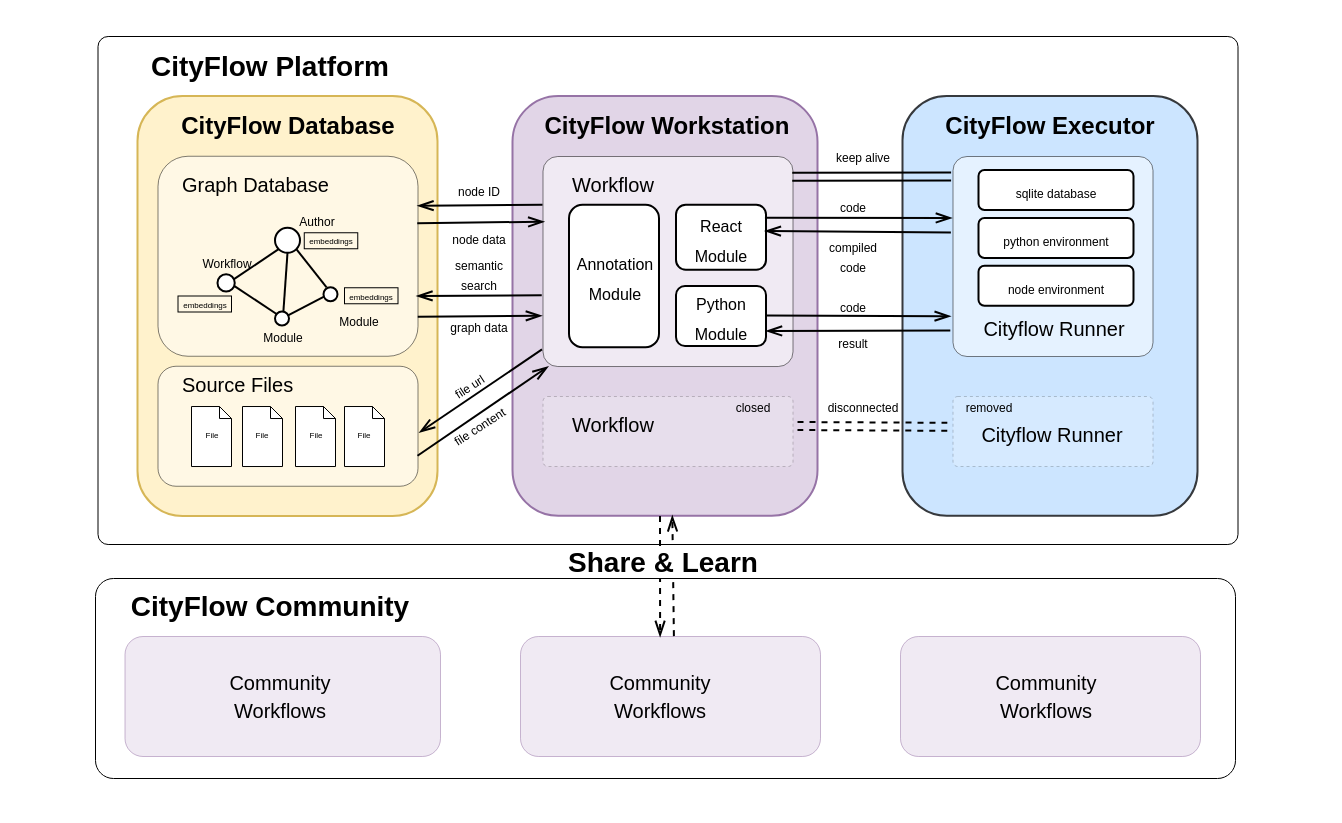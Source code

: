 <mxfile scale="2" border="0">
    <diagram id="j_Uz_649cstQB5dtHdHN" name="Page-1">
        <mxGraphModel dx="1117" dy="662" grid="1" gridSize="10" guides="1" tooltips="1" connect="1" arrows="1" fold="1" page="1" pageScale="1" pageWidth="827" pageHeight="1169" math="0" shadow="0">
            <root>
                <mxCell id="0"/>
                <mxCell id="1" parent="0"/>
                <mxCell id="2" value="" style="rounded=0;whiteSpace=wrap;html=1;fillColor=default;strokeColor=none;" vertex="1" parent="1">
                    <mxGeometry x="80" y="152.5" width="670" height="410" as="geometry"/>
                </mxCell>
                <mxCell id="lSzMmfJVvKyT_ffGYAdH-124" value="" style="rounded=1;whiteSpace=wrap;html=1;labelBackgroundColor=none;strokeWidth=0.5;fontSize=4;fontColor=#000000;fillColor=none;arcSize=2;" parent="1" vertex="1">
                    <mxGeometry x="128.75" y="170" width="570" height="254" as="geometry"/>
                </mxCell>
                <mxCell id="lSzMmfJVvKyT_ffGYAdH-122" value="" style="rounded=1;whiteSpace=wrap;html=1;strokeWidth=1;fontSize=4;fillColor=#cce5ff;strokeColor=#36393d;" parent="1" vertex="1">
                    <mxGeometry x="531.25" y="200" width="147.5" height="209.88" as="geometry"/>
                </mxCell>
                <mxCell id="lSzMmfJVvKyT_ffGYAdH-121" value="" style="rounded=1;whiteSpace=wrap;html=1;strokeWidth=1;fontSize=4;fillColor=#e1d5e7;strokeColor=#9673a6;" parent="1" vertex="1">
                    <mxGeometry x="336.25" y="200" width="152.5" height="209.88" as="geometry"/>
                </mxCell>
                <mxCell id="lSzMmfJVvKyT_ffGYAdH-120" value="" style="rounded=1;whiteSpace=wrap;html=1;strokeWidth=1;fontSize=4;fillColor=#fff2cc;strokeColor=#d6b656;" parent="1" vertex="1">
                    <mxGeometry x="148.75" y="200" width="150" height="210" as="geometry"/>
                </mxCell>
                <mxCell id="lSzMmfJVvKyT_ffGYAdH-64" value="" style="rounded=1;whiteSpace=wrap;html=1;fontSize=6;fontColor=#FF3333;strokeWidth=0.5;opacity=50;" parent="1" vertex="1">
                    <mxGeometry x="158.75" y="229.88" width="130" height="100" as="geometry"/>
                </mxCell>
                <mxCell id="lSzMmfJVvKyT_ffGYAdH-109" value="&lt;span style=&quot;font-size: 6px;&quot;&gt;Module&lt;/span&gt;" style="text;html=1;align=center;verticalAlign=middle;resizable=1;points=[];autosize=1;strokeColor=none;fillColor=none;fontSize=8;movable=1;rotatable=1;deletable=1;editable=1;connectable=1;" parent="1" vertex="1">
                    <mxGeometry x="201" y="310" width="40" height="20" as="geometry"/>
                </mxCell>
                <mxCell id="lSzMmfJVvKyT_ffGYAdH-38" value="" style="rounded=1;whiteSpace=wrap;html=1;arcSize=7;strokeWidth=0.5;opacity=50;" parent="1" vertex="1">
                    <mxGeometry x="351.25" y="230" width="125" height="105.01" as="geometry"/>
                </mxCell>
                <mxCell id="lSzMmfJVvKyT_ffGYAdH-4" value="&lt;b&gt;CityFlow Database&lt;/b&gt;" style="text;html=1;strokeColor=none;fillColor=none;align=center;verticalAlign=middle;whiteSpace=wrap;rounded=0;" parent="1" vertex="1">
                    <mxGeometry x="168.75" y="200" width="110" height="30" as="geometry"/>
                </mxCell>
                <mxCell id="lSzMmfJVvKyT_ffGYAdH-21" value="&lt;b&gt;CityFlow Workstation&lt;/b&gt;" style="text;html=1;strokeColor=none;fillColor=none;align=center;verticalAlign=middle;whiteSpace=wrap;rounded=0;" parent="1" vertex="1">
                    <mxGeometry x="346.25" y="200" width="135" height="30" as="geometry"/>
                </mxCell>
                <mxCell id="lSzMmfJVvKyT_ffGYAdH-22" value="&lt;b&gt;CityFlow Executor&lt;/b&gt;" style="text;html=1;strokeColor=none;fillColor=none;align=center;verticalAlign=middle;whiteSpace=wrap;rounded=0;" parent="1" vertex="1">
                    <mxGeometry x="550" y="199.88" width="110" height="30" as="geometry"/>
                </mxCell>
                <mxCell id="lSzMmfJVvKyT_ffGYAdH-23" value="" style="rounded=1;whiteSpace=wrap;html=1;arcSize=7;strokeWidth=0.5;opacity=50;" parent="1" vertex="1">
                    <mxGeometry x="556.25" y="230" width="100" height="100" as="geometry"/>
                </mxCell>
                <mxCell id="lSzMmfJVvKyT_ffGYAdH-24" value="&lt;font style=&quot;font-size: 8px;&quot;&gt;React&lt;br&gt;Module&lt;/font&gt;" style="rounded=1;whiteSpace=wrap;html=1;" parent="1" vertex="1">
                    <mxGeometry x="418" y="254.38" width="45" height="32.5" as="geometry"/>
                </mxCell>
                <mxCell id="lSzMmfJVvKyT_ffGYAdH-28" value="&lt;font style=&quot;font-size: 8px;&quot;&gt;Python Module&lt;/font&gt;" style="rounded=1;whiteSpace=wrap;html=1;" parent="1" vertex="1">
                    <mxGeometry x="418" y="295" width="45" height="30" as="geometry"/>
                </mxCell>
                <mxCell id="lSzMmfJVvKyT_ffGYAdH-33" value="&lt;font style=&quot;font-size: 6px;&quot;&gt;sqlite database&lt;/font&gt;" style="rounded=1;whiteSpace=wrap;html=1;" parent="1" vertex="1">
                    <mxGeometry x="569.25" y="237" width="77.5" height="20" as="geometry"/>
                </mxCell>
                <mxCell id="lSzMmfJVvKyT_ffGYAdH-34" value="&lt;span style=&quot;color: rgb(0, 0, 0); font-family: Helvetica; font-style: normal; font-variant-ligatures: normal; font-variant-caps: normal; font-weight: 400; letter-spacing: normal; orphans: 2; text-indent: 0px; text-transform: none; widows: 2; word-spacing: 0px; -webkit-text-stroke-width: 0px; text-decoration-thickness: initial; text-decoration-style: initial; text-decoration-color: initial; float: none; display: inline !important;&quot;&gt;&lt;font style=&quot;font-size: 10px;&quot;&gt;Cityflow Runner&lt;/font&gt;&lt;/span&gt;" style="text;whiteSpace=wrap;html=1;align=center;" parent="1" vertex="1">
                    <mxGeometry x="562.25" y="302" width="90" height="20" as="geometry"/>
                </mxCell>
                <mxCell id="lSzMmfJVvKyT_ffGYAdH-35" value="&lt;span style=&quot;color: rgb(0, 0, 0); font-family: Helvetica; font-style: normal; font-variant-ligatures: normal; font-variant-caps: normal; font-weight: 400; letter-spacing: normal; orphans: 2; text-align: center; text-indent: 0px; text-transform: none; widows: 2; word-spacing: 0px; -webkit-text-stroke-width: 0px; text-decoration-thickness: initial; text-decoration-style: initial; text-decoration-color: initial; float: none; display: inline !important;&quot;&gt;&lt;font style=&quot;font-size: 10px;&quot;&gt;Workflow&lt;/font&gt;&lt;/span&gt;" style="text;whiteSpace=wrap;html=1;" parent="1" vertex="1">
                    <mxGeometry x="363.75" y="230" width="70" height="15" as="geometry"/>
                </mxCell>
                <mxCell id="lSzMmfJVvKyT_ffGYAdH-36" value="&lt;font style=&quot;font-size: 8px;&quot;&gt;Annotation Module&lt;/font&gt;" style="rounded=1;whiteSpace=wrap;html=1;" parent="1" vertex="1">
                    <mxGeometry x="364.5" y="254.38" width="45" height="71.25" as="geometry"/>
                </mxCell>
                <mxCell id="lSzMmfJVvKyT_ffGYAdH-39" value="" style="endArrow=openThin;html=1;fontSize=8;entryX=-0.003;entryY=0.31;entryDx=0;entryDy=0;entryPerimeter=0;exitX=0.988;exitY=0.199;exitDx=0;exitDy=0;exitPerimeter=0;endFill=0;" parent="1" source="lSzMmfJVvKyT_ffGYAdH-24" target="lSzMmfJVvKyT_ffGYAdH-23" edge="1">
                    <mxGeometry width="50" height="50" relative="1" as="geometry">
                        <mxPoint x="478.75" y="260" as="sourcePoint"/>
                        <mxPoint x="528.75" y="210" as="targetPoint"/>
                    </mxGeometry>
                </mxCell>
                <mxCell id="lSzMmfJVvKyT_ffGYAdH-41" value="" style="endArrow=openThin;html=1;fontSize=8;entryX=-0.009;entryY=0.801;entryDx=0;entryDy=0;entryPerimeter=0;exitX=0.988;exitY=0.199;exitDx=0;exitDy=0;exitPerimeter=0;endFill=0;" parent="1" target="lSzMmfJVvKyT_ffGYAdH-23" edge="1">
                    <mxGeometry width="50" height="50" relative="1" as="geometry">
                        <mxPoint x="463.0" y="309.787" as="sourcePoint"/>
                        <mxPoint x="548.99" y="309.94" as="targetPoint"/>
                    </mxGeometry>
                </mxCell>
                <mxCell id="lSzMmfJVvKyT_ffGYAdH-42" value="" style="endArrow=openThin;html=1;fontSize=8;entryX=1;entryY=0.75;entryDx=0;entryDy=0;exitX=-0.011;exitY=0.873;exitDx=0;exitDy=0;exitPerimeter=0;endFill=0;" parent="1" source="lSzMmfJVvKyT_ffGYAdH-23" target="lSzMmfJVvKyT_ffGYAdH-28" edge="1">
                    <mxGeometry width="50" height="50" relative="1" as="geometry">
                        <mxPoint x="473" y="316.877" as="sourcePoint"/>
                        <mxPoint x="558.99" y="317.03" as="targetPoint"/>
                    </mxGeometry>
                </mxCell>
                <mxCell id="lSzMmfJVvKyT_ffGYAdH-43" value="&lt;font style=&quot;font-size: 6px;&quot;&gt;code&lt;/font&gt;" style="text;html=1;align=center;verticalAlign=middle;resizable=0;points=[];autosize=1;strokeColor=none;fillColor=none;fontSize=8;" parent="1" vertex="1">
                    <mxGeometry x="486.25" y="245" width="40" height="20" as="geometry"/>
                </mxCell>
                <mxCell id="lSzMmfJVvKyT_ffGYAdH-44" value="&lt;font style=&quot;font-size: 6px;&quot;&gt;compiled &lt;br&gt;code&lt;/font&gt;" style="text;html=1;align=center;verticalAlign=middle;resizable=0;points=[];autosize=1;strokeColor=none;fillColor=none;fontSize=8;" parent="1" vertex="1">
                    <mxGeometry x="481.25" y="265" width="50" height="30" as="geometry"/>
                </mxCell>
                <mxCell id="lSzMmfJVvKyT_ffGYAdH-45" value="&lt;font style=&quot;font-size: 6px;&quot;&gt;code&lt;/font&gt;" style="text;html=1;align=center;verticalAlign=middle;resizable=0;points=[];autosize=1;strokeColor=none;fillColor=none;fontSize=8;" parent="1" vertex="1">
                    <mxGeometry x="486.25" y="295" width="40" height="20" as="geometry"/>
                </mxCell>
                <mxCell id="lSzMmfJVvKyT_ffGYAdH-46" value="" style="endArrow=openThin;html=1;fontSize=8;exitX=-0.008;exitY=0.383;exitDx=0;exitDy=0;exitPerimeter=0;entryX=0.987;entryY=0.403;entryDx=0;entryDy=0;entryPerimeter=0;endFill=0;" parent="1" source="lSzMmfJVvKyT_ffGYAdH-23" target="lSzMmfJVvKyT_ffGYAdH-24" edge="1">
                    <mxGeometry width="50" height="50" relative="1" as="geometry">
                        <mxPoint x="463.25" y="269.997" as="sourcePoint"/>
                        <mxPoint x="458.75" y="270" as="targetPoint"/>
                    </mxGeometry>
                </mxCell>
                <mxCell id="lSzMmfJVvKyT_ffGYAdH-47" value="&lt;font style=&quot;font-size: 6px;&quot;&gt;result&lt;/font&gt;" style="text;html=1;align=center;verticalAlign=middle;resizable=0;points=[];autosize=1;strokeColor=none;fillColor=none;fontSize=8;" parent="1" vertex="1">
                    <mxGeometry x="486.25" y="313.01" width="40" height="20" as="geometry"/>
                </mxCell>
                <mxCell id="lSzMmfJVvKyT_ffGYAdH-48" value="" style="rounded=1;whiteSpace=wrap;html=1;arcSize=7;dashed=1;strokeWidth=0.5;opacity=20;" parent="1" vertex="1">
                    <mxGeometry x="351.25" y="350" width="125" height="35.01" as="geometry"/>
                </mxCell>
                <mxCell id="lSzMmfJVvKyT_ffGYAdH-49" value="&lt;span style=&quot;color: rgb(0, 0, 0); font-family: Helvetica; font-style: normal; font-variant-ligatures: normal; font-variant-caps: normal; font-weight: 400; letter-spacing: normal; orphans: 2; text-align: center; text-indent: 0px; text-transform: none; widows: 2; word-spacing: 0px; -webkit-text-stroke-width: 0px; text-decoration-thickness: initial; text-decoration-style: initial; text-decoration-color: initial; float: none; display: inline !important;&quot;&gt;&lt;font style=&quot;font-size: 10px;&quot;&gt;Workflow&lt;/font&gt;&lt;/span&gt;" style="text;whiteSpace=wrap;html=1;" parent="1" vertex="1">
                    <mxGeometry x="363.75" y="350" width="70" height="15" as="geometry"/>
                </mxCell>
                <mxCell id="lSzMmfJVvKyT_ffGYAdH-50" value="" style="rounded=1;whiteSpace=wrap;html=1;arcSize=7;dashed=1;strokeWidth=0.5;opacity=20;" parent="1" vertex="1">
                    <mxGeometry x="556.25" y="350" width="100" height="35.01" as="geometry"/>
                </mxCell>
                <mxCell id="lSzMmfJVvKyT_ffGYAdH-51" value="&lt;span style=&quot;color: rgb(0, 0, 0); font-family: Helvetica; font-style: normal; font-variant-ligatures: normal; font-variant-caps: normal; font-weight: 400; letter-spacing: normal; orphans: 2; text-indent: 0px; text-transform: none; widows: 2; word-spacing: 0px; -webkit-text-stroke-width: 0px; text-decoration-thickness: initial; text-decoration-style: initial; text-decoration-color: initial; float: none; display: inline !important;&quot;&gt;&lt;font style=&quot;font-size: 10px;&quot;&gt;Cityflow Runner&lt;/font&gt;&lt;/span&gt;" style="text;whiteSpace=wrap;html=1;align=center;" parent="1" vertex="1">
                    <mxGeometry x="561.25" y="355" width="90" height="20" as="geometry"/>
                </mxCell>
                <mxCell id="lSzMmfJVvKyT_ffGYAdH-58" value="" style="endArrow=none;dashed=1;html=1;fontSize=8;shape=link;entryX=-0.026;entryY=0.44;entryDx=0;entryDy=0;entryPerimeter=0;" parent="1" target="lSzMmfJVvKyT_ffGYAdH-50" edge="1">
                    <mxGeometry width="50" height="50" relative="1" as="geometry">
                        <mxPoint x="478.75" y="365" as="sourcePoint"/>
                        <mxPoint x="548.75" y="363" as="targetPoint"/>
                    </mxGeometry>
                </mxCell>
                <mxCell id="lSzMmfJVvKyT_ffGYAdH-60" value="&lt;font style=&quot;font-size: 6px;&quot;&gt;disconnected&lt;/font&gt;" style="text;html=1;align=center;verticalAlign=middle;resizable=0;points=[];autosize=1;strokeColor=none;fillColor=none;fontSize=8;" parent="1" vertex="1">
                    <mxGeometry x="481.25" y="345" width="60" height="20" as="geometry"/>
                </mxCell>
                <mxCell id="lSzMmfJVvKyT_ffGYAdH-61" value="&lt;font style=&quot;font-size: 6px;&quot;&gt;removed&lt;/font&gt;" style="text;html=1;align=center;verticalAlign=middle;resizable=0;points=[];autosize=1;strokeColor=none;fillColor=none;fontSize=8;" parent="1" vertex="1">
                    <mxGeometry x="548.75" y="345" width="50" height="20" as="geometry"/>
                </mxCell>
                <mxCell id="lSzMmfJVvKyT_ffGYAdH-65" value="" style="rounded=1;whiteSpace=wrap;html=1;fontSize=6;fontColor=#FF3333;arcSize=15;strokeWidth=0.5;opacity=50;" parent="1" vertex="1">
                    <mxGeometry x="158.75" y="334.88" width="130" height="60" as="geometry"/>
                </mxCell>
                <mxCell id="lSzMmfJVvKyT_ffGYAdH-68" value="&lt;span style=&quot;color: rgb(0, 0, 0); font-family: Helvetica; font-style: normal; font-variant-ligatures: normal; font-variant-caps: normal; font-weight: 400; letter-spacing: normal; orphans: 2; text-align: center; text-indent: 0px; text-transform: none; widows: 2; word-spacing: 0px; -webkit-text-stroke-width: 0px; text-decoration-thickness: initial; text-decoration-style: initial; text-decoration-color: initial; float: none; display: inline !important;&quot;&gt;&lt;font style=&quot;font-size: 10px;&quot;&gt;Source Files&lt;/font&gt;&lt;/span&gt;" style="text;whiteSpace=wrap;html=1;" parent="1" vertex="1">
                    <mxGeometry x="168.75" y="329.89" width="70" height="15" as="geometry"/>
                </mxCell>
                <mxCell id="lSzMmfJVvKyT_ffGYAdH-69" value="&lt;span style=&quot;color: rgb(0, 0, 0); font-family: Helvetica; font-style: normal; font-variant-ligatures: normal; font-variant-caps: normal; font-weight: 400; letter-spacing: normal; orphans: 2; text-align: center; text-indent: 0px; text-transform: none; widows: 2; word-spacing: 0px; -webkit-text-stroke-width: 0px; text-decoration-thickness: initial; text-decoration-style: initial; text-decoration-color: initial; float: none; display: inline !important;&quot;&gt;&lt;font style=&quot;font-size: 10px;&quot;&gt;Graph Database&lt;/font&gt;&lt;/span&gt;" style="text;whiteSpace=wrap;html=1;" parent="1" vertex="1">
                    <mxGeometry x="168.75" y="229.88" width="80" height="15" as="geometry"/>
                </mxCell>
                <mxCell id="lSzMmfJVvKyT_ffGYAdH-70" value="" style="endArrow=classic;html=1;fontSize=6;fontColor=#FF3333;shape=link;entryX=-0.007;entryY=0.103;entryDx=0;entryDy=0;entryPerimeter=0;exitX=0.999;exitY=0.099;exitDx=0;exitDy=0;exitPerimeter=0;" parent="1" source="lSzMmfJVvKyT_ffGYAdH-38" target="lSzMmfJVvKyT_ffGYAdH-23" edge="1">
                    <mxGeometry width="50" height="50" relative="1" as="geometry">
                        <mxPoint x="478.75" y="240" as="sourcePoint"/>
                        <mxPoint x="528.75" y="200" as="targetPoint"/>
                    </mxGeometry>
                </mxCell>
                <mxCell id="lSzMmfJVvKyT_ffGYAdH-71" value="&lt;font style=&quot;font-size: 6px;&quot;&gt;keep alive&lt;/font&gt;" style="text;html=1;align=center;verticalAlign=middle;resizable=0;points=[];autosize=1;strokeColor=none;fillColor=none;fontSize=8;" parent="1" vertex="1">
                    <mxGeometry x="486.25" y="220" width="50" height="20" as="geometry"/>
                </mxCell>
                <mxCell id="lSzMmfJVvKyT_ffGYAdH-72" value="&lt;font style=&quot;font-size: 6px;&quot;&gt;closed&lt;/font&gt;" style="text;html=1;align=center;verticalAlign=middle;resizable=0;points=[];autosize=1;strokeColor=none;fillColor=none;fontSize=8;" parent="1" vertex="1">
                    <mxGeometry x="436.25" y="345.01" width="40" height="20" as="geometry"/>
                </mxCell>
                <mxCell id="lSzMmfJVvKyT_ffGYAdH-78" value="&lt;font style=&quot;font-size: 6px;&quot;&gt;python environment&lt;/font&gt;" style="rounded=1;whiteSpace=wrap;html=1;" parent="1" vertex="1">
                    <mxGeometry x="569.25" y="261" width="77.5" height="20" as="geometry"/>
                </mxCell>
                <mxCell id="lSzMmfJVvKyT_ffGYAdH-79" value="&lt;font style=&quot;font-size: 6px;&quot;&gt;node environment&lt;/font&gt;" style="rounded=1;whiteSpace=wrap;html=1;" parent="1" vertex="1">
                    <mxGeometry x="569.25" y="284.88" width="77.5" height="20" as="geometry"/>
                </mxCell>
                <mxCell id="lSzMmfJVvKyT_ffGYAdH-80" value="" style="endArrow=openThin;html=1;fontSize=6;fontColor=#FF3333;entryX=1;entryY=0.25;entryDx=0;entryDy=0;exitX=0;exitY=0.232;exitDx=0;exitDy=0;exitPerimeter=0;endFill=0;" parent="1" source="lSzMmfJVvKyT_ffGYAdH-38" target="lSzMmfJVvKyT_ffGYAdH-64" edge="1">
                    <mxGeometry width="50" height="50" relative="1" as="geometry">
                        <mxPoint x="348.75" y="255" as="sourcePoint"/>
                        <mxPoint x="398.75" y="230" as="targetPoint"/>
                    </mxGeometry>
                </mxCell>
                <mxCell id="lSzMmfJVvKyT_ffGYAdH-81" value="&lt;span style=&quot;font-size: 6px;&quot;&gt;node ID&lt;/span&gt;" style="text;html=1;align=center;verticalAlign=middle;resizable=0;points=[];autosize=1;strokeColor=none;fillColor=none;fontSize=8;" parent="1" vertex="1">
                    <mxGeometry x="298.75" y="237" width="40" height="20" as="geometry"/>
                </mxCell>
                <mxCell id="lSzMmfJVvKyT_ffGYAdH-83" value="" style="endArrow=openThin;html=1;fontSize=8;exitX=0.999;exitY=0.337;exitDx=0;exitDy=0;exitPerimeter=0;entryX=0.007;entryY=0.313;entryDx=0;entryDy=0;entryPerimeter=0;endFill=0;" parent="1" source="lSzMmfJVvKyT_ffGYAdH-64" target="lSzMmfJVvKyT_ffGYAdH-38" edge="1">
                    <mxGeometry width="50" height="50" relative="1" as="geometry">
                        <mxPoint x="298.75" y="269" as="sourcePoint"/>
                        <mxPoint x="348.75" y="264" as="targetPoint"/>
                    </mxGeometry>
                </mxCell>
                <mxCell id="lSzMmfJVvKyT_ffGYAdH-84" value="&lt;span style=&quot;font-size: 6px;&quot;&gt;node data&lt;/span&gt;" style="text;html=1;align=center;verticalAlign=middle;resizable=0;points=[];autosize=1;strokeColor=none;fillColor=none;fontSize=8;" parent="1" vertex="1">
                    <mxGeometry x="293.75" y="260.63" width="50" height="20" as="geometry"/>
                </mxCell>
                <mxCell id="lSzMmfJVvKyT_ffGYAdH-86" value="" style="endArrow=openThin;html=1;fontSize=6;fontColor=#FF3333;entryX=0.996;entryY=0.701;entryDx=0;entryDy=0;exitX=-0.003;exitY=0.663;exitDx=0;exitDy=0;exitPerimeter=0;entryPerimeter=0;endFill=0;" parent="1" source="lSzMmfJVvKyT_ffGYAdH-38" target="lSzMmfJVvKyT_ffGYAdH-64" edge="1">
                    <mxGeometry width="50" height="50" relative="1" as="geometry">
                        <mxPoint x="351.25" y="297.992" as="sourcePoint"/>
                        <mxPoint x="298.75" y="298.63" as="targetPoint"/>
                    </mxGeometry>
                </mxCell>
                <mxCell id="lSzMmfJVvKyT_ffGYAdH-88" value="" style="endArrow=openThin;html=1;fontSize=6;fontColor=#FF3333;entryX=1.044;entryY=1;entryDx=0;entryDy=0;entryPerimeter=0;exitX=1.001;exitY=0.805;exitDx=0;exitDy=0;exitPerimeter=0;endFill=0;" parent="1" source="lSzMmfJVvKyT_ffGYAdH-64" edge="1">
                    <mxGeometry width="50" height="50" relative="1" as="geometry">
                        <mxPoint x="298.75" y="320" as="sourcePoint"/>
                        <mxPoint x="350.95" y="309.88" as="targetPoint"/>
                    </mxGeometry>
                </mxCell>
                <mxCell id="lSzMmfJVvKyT_ffGYAdH-91" value="&lt;span style=&quot;font-size: 6px;&quot;&gt;graph data&lt;/span&gt;" style="text;html=1;align=center;verticalAlign=middle;resizable=0;points=[];autosize=1;strokeColor=none;fillColor=none;fontSize=8;" parent="1" vertex="1">
                    <mxGeometry x="293.75" y="305" width="50" height="20" as="geometry"/>
                </mxCell>
                <mxCell id="lSzMmfJVvKyT_ffGYAdH-92" value="&lt;span style=&quot;font-size: 6px;&quot;&gt;semantic &lt;br&gt;search&lt;/span&gt;" style="text;html=1;align=center;verticalAlign=middle;resizable=0;points=[];autosize=1;strokeColor=none;fillColor=none;fontSize=8;" parent="1" vertex="1">
                    <mxGeometry x="293.75" y="274.25" width="50" height="30" as="geometry"/>
                </mxCell>
                <mxCell id="lSzMmfJVvKyT_ffGYAdH-93" value="" style="endArrow=openThin;html=1;fontSize=6;fontColor=#FF3333;exitX=1;exitY=0.75;exitDx=0;exitDy=0;entryX=0.023;entryY=1.002;entryDx=0;entryDy=0;entryPerimeter=0;endFill=0;" parent="1" source="lSzMmfJVvKyT_ffGYAdH-65" target="lSzMmfJVvKyT_ffGYAdH-38" edge="1">
                    <mxGeometry width="50" height="50" relative="1" as="geometry">
                        <mxPoint x="298.75" y="380" as="sourcePoint"/>
                        <mxPoint x="348.75" y="330" as="targetPoint"/>
                    </mxGeometry>
                </mxCell>
                <mxCell id="lSzMmfJVvKyT_ffGYAdH-94" value="&lt;span style=&quot;font-size: 6px;&quot;&gt;file url&lt;/span&gt;" style="text;html=1;align=center;verticalAlign=middle;resizable=0;points=[];autosize=1;strokeColor=none;fillColor=none;fontSize=8;rotation=-33;" parent="1" vertex="1">
                    <mxGeometry x="293.75" y="335.01" width="40" height="20" as="geometry"/>
                </mxCell>
                <mxCell id="lSzMmfJVvKyT_ffGYAdH-95" value="" style="endArrow=none;html=1;fontSize=6;fontColor=#FF3333;exitX=1.007;exitY=0.556;exitDx=0;exitDy=0;startArrow=openThin;startFill=0;endFill=0;exitPerimeter=0;entryX=-0.002;entryY=0.921;entryDx=0;entryDy=0;entryPerimeter=0;" parent="1" source="lSzMmfJVvKyT_ffGYAdH-65" target="lSzMmfJVvKyT_ffGYAdH-38" edge="1">
                    <mxGeometry width="50" height="50" relative="1" as="geometry">
                        <mxPoint x="286.06" y="370.29" as="sourcePoint"/>
                        <mxPoint x="348.75" y="330" as="targetPoint"/>
                    </mxGeometry>
                </mxCell>
                <mxCell id="lSzMmfJVvKyT_ffGYAdH-96" value="&lt;span style=&quot;font-size: 6px;&quot;&gt;file content&lt;/span&gt;" style="text;html=1;align=center;verticalAlign=middle;resizable=0;points=[];autosize=1;strokeColor=none;fillColor=none;fontSize=8;rotation=-33;" parent="1" vertex="1">
                    <mxGeometry x="293.75" y="354.88" width="50" height="20" as="geometry"/>
                </mxCell>
                <mxCell id="lSzMmfJVvKyT_ffGYAdH-97" value="" style="ellipse;whiteSpace=wrap;html=1;aspect=fixed;fontSize=6;fontColor=#FF3333;" parent="1" vertex="1">
                    <mxGeometry x="217.5" y="265.88" width="12.5" height="12.5" as="geometry"/>
                </mxCell>
                <mxCell id="lSzMmfJVvKyT_ffGYAdH-98" value="" style="ellipse;whiteSpace=wrap;html=1;aspect=fixed;fontSize=6;fontColor=#FF3333;" parent="1" vertex="1">
                    <mxGeometry x="188.75" y="289.13" width="8.62" height="8.62" as="geometry"/>
                </mxCell>
                <mxCell id="lSzMmfJVvKyT_ffGYAdH-99" value="" style="ellipse;whiteSpace=wrap;html=1;aspect=fixed;fontSize=6;fontColor=#FF3333;" parent="1" vertex="1">
                    <mxGeometry x="241.75" y="295.63" width="7" height="7" as="geometry"/>
                </mxCell>
                <mxCell id="lSzMmfJVvKyT_ffGYAdH-102" value="&lt;span style=&quot;font-size: 6px;&quot;&gt;Author&lt;/span&gt;" style="text;html=1;align=center;verticalAlign=middle;resizable=0;points=[];autosize=1;strokeColor=none;fillColor=none;fontSize=8;" parent="1" vertex="1">
                    <mxGeometry x="217.5" y="252.13" width="40" height="20" as="geometry"/>
                </mxCell>
                <mxCell id="lSzMmfJVvKyT_ffGYAdH-103" value="&lt;span style=&quot;font-size: 6px;&quot;&gt;Workflow&lt;/span&gt;" style="text;html=1;align=center;verticalAlign=middle;resizable=0;points=[];autosize=1;strokeColor=none;fillColor=none;fontSize=8;" parent="1" vertex="1">
                    <mxGeometry x="167.5" y="272.75" width="50" height="20" as="geometry"/>
                </mxCell>
                <mxCell id="lSzMmfJVvKyT_ffGYAdH-104" value="&lt;span style=&quot;font-size: 6px;&quot;&gt;Module&lt;/span&gt;" style="text;html=1;align=center;verticalAlign=middle;resizable=0;points=[];autosize=1;strokeColor=none;fillColor=none;fontSize=8;" parent="1" vertex="1">
                    <mxGeometry x="238.75" y="302" width="40" height="20" as="geometry"/>
                </mxCell>
                <mxCell id="lSzMmfJVvKyT_ffGYAdH-105" value="&lt;font style=&quot;font-size: 4px;&quot; color=&quot;#000000&quot;&gt;embeddings&lt;/font&gt;" style="rounded=0;whiteSpace=wrap;html=1;fontSize=6;fontColor=#FF3333;strokeWidth=0.5;fillColor=none;" parent="1" vertex="1">
                    <mxGeometry x="168.75" y="299.75" width="26.75" height="8" as="geometry"/>
                </mxCell>
                <mxCell id="lSzMmfJVvKyT_ffGYAdH-106" value="&lt;font style=&quot;font-size: 4px;&quot; color=&quot;#000000&quot;&gt;embeddings&lt;/font&gt;" style="rounded=0;whiteSpace=wrap;html=1;fontSize=6;fontColor=#FF3333;strokeWidth=0.5;fillColor=none;" parent="1" vertex="1">
                    <mxGeometry x="231.88" y="268.13" width="26.75" height="8" as="geometry"/>
                </mxCell>
                <mxCell id="lSzMmfJVvKyT_ffGYAdH-107" value="&lt;font style=&quot;font-size: 4px;&quot; color=&quot;#000000&quot;&gt;embeddings&lt;/font&gt;" style="rounded=0;whiteSpace=wrap;html=1;fontSize=6;fontColor=#FF3333;strokeWidth=0.5;fillColor=none;" parent="1" vertex="1">
                    <mxGeometry x="252" y="295.63" width="26.75" height="8" as="geometry"/>
                </mxCell>
                <mxCell id="lSzMmfJVvKyT_ffGYAdH-108" value="" style="ellipse;whiteSpace=wrap;html=1;aspect=fixed;fontSize=6;fontColor=#FF3333;" parent="1" vertex="1">
                    <mxGeometry x="217.5" y="307.75" width="7" height="7" as="geometry"/>
                </mxCell>
                <mxCell id="lSzMmfJVvKyT_ffGYAdH-110" value="" style="endArrow=none;html=1;fontSize=4;fontColor=#000000;entryX=0;entryY=1;entryDx=0;entryDy=0;exitX=0.586;exitY=0.948;exitDx=0;exitDy=0;exitPerimeter=0;" parent="1" source="lSzMmfJVvKyT_ffGYAdH-103" target="lSzMmfJVvKyT_ffGYAdH-97" edge="1">
                    <mxGeometry width="50" height="50" relative="1" as="geometry">
                        <mxPoint x="198.75" y="327.75" as="sourcePoint"/>
                        <mxPoint x="248.75" y="277.75" as="targetPoint"/>
                    </mxGeometry>
                </mxCell>
                <mxCell id="lSzMmfJVvKyT_ffGYAdH-111" value="" style="endArrow=none;html=1;fontSize=4;fontColor=#000000;exitX=0.441;exitY=0.075;exitDx=0;exitDy=0;exitPerimeter=0;entryX=0.964;entryY=0.675;entryDx=0;entryDy=0;entryPerimeter=0;" parent="1" target="lSzMmfJVvKyT_ffGYAdH-98" edge="1">
                    <mxGeometry width="50" height="50" relative="1" as="geometry">
                        <mxPoint x="218.64" y="309.25" as="sourcePoint"/>
                        <mxPoint x="198.75" y="297.75" as="targetPoint"/>
                    </mxGeometry>
                </mxCell>
                <mxCell id="lSzMmfJVvKyT_ffGYAdH-112" value="" style="endArrow=none;html=1;fontSize=4;fontColor=#000000;entryX=0.5;entryY=1;entryDx=0;entryDy=0;" parent="1" target="lSzMmfJVvKyT_ffGYAdH-97" edge="1">
                    <mxGeometry width="50" height="50" relative="1" as="geometry">
                        <mxPoint x="221.699" y="307.75" as="sourcePoint"/>
                        <mxPoint x="158.75" y="287.75" as="targetPoint"/>
                    </mxGeometry>
                </mxCell>
                <mxCell id="lSzMmfJVvKyT_ffGYAdH-113" value="" style="endArrow=none;html=1;fontSize=4;fontColor=#000000;entryX=1;entryY=1;entryDx=0;entryDy=0;exitX=0.22;exitY=0.012;exitDx=0;exitDy=0;exitPerimeter=0;" parent="1" source="lSzMmfJVvKyT_ffGYAdH-99" target="lSzMmfJVvKyT_ffGYAdH-97" edge="1">
                    <mxGeometry width="50" height="50" relative="1" as="geometry">
                        <mxPoint x="88.75" y="347.75" as="sourcePoint"/>
                        <mxPoint x="138.75" y="297.75" as="targetPoint"/>
                    </mxGeometry>
                </mxCell>
                <mxCell id="lSzMmfJVvKyT_ffGYAdH-115" value="" style="endArrow=none;html=1;fontSize=4;fontColor=#000000;exitX=0.037;exitY=0.673;exitDx=0;exitDy=0;exitPerimeter=0;entryX=0.898;entryY=0.293;entryDx=0;entryDy=0;entryPerimeter=0;" parent="1" source="lSzMmfJVvKyT_ffGYAdH-99" target="lSzMmfJVvKyT_ffGYAdH-108" edge="1">
                    <mxGeometry width="50" height="50" relative="1" as="geometry">
                        <mxPoint x="238.75" y="297.75" as="sourcePoint"/>
                        <mxPoint x="228.75" y="307.75" as="targetPoint"/>
                    </mxGeometry>
                </mxCell>
                <mxCell id="lSzMmfJVvKyT_ffGYAdH-116" value="File" style="shape=note;size=6;whiteSpace=wrap;html=1;strokeWidth=0.5;fontSize=4;fontColor=#000000;" parent="1" vertex="1">
                    <mxGeometry x="175.5" y="355.01" width="20" height="30" as="geometry"/>
                </mxCell>
                <mxCell id="lSzMmfJVvKyT_ffGYAdH-117" value="File" style="shape=note;size=6;whiteSpace=wrap;html=1;strokeWidth=0.5;fontSize=4;fontColor=#000000;" parent="1" vertex="1">
                    <mxGeometry x="201" y="355.01" width="20" height="30" as="geometry"/>
                </mxCell>
                <mxCell id="lSzMmfJVvKyT_ffGYAdH-118" value="File" style="shape=note;size=6;whiteSpace=wrap;html=1;strokeWidth=0.5;fontSize=4;fontColor=#000000;" parent="1" vertex="1">
                    <mxGeometry x="227.5" y="355.01" width="20" height="30" as="geometry"/>
                </mxCell>
                <mxCell id="lSzMmfJVvKyT_ffGYAdH-119" value="File" style="shape=note;size=6;whiteSpace=wrap;html=1;strokeWidth=0.5;fontSize=4;fontColor=#000000;" parent="1" vertex="1">
                    <mxGeometry x="252" y="355.01" width="20" height="30" as="geometry"/>
                </mxCell>
                <mxCell id="lSzMmfJVvKyT_ffGYAdH-125" value="" style="rounded=1;whiteSpace=wrap;html=1;labelBackgroundColor=none;strokeWidth=0.5;fontSize=4;fontColor=#000000;fillColor=none;arcSize=9;" parent="1" vertex="1">
                    <mxGeometry x="127.5" y="441" width="570" height="100" as="geometry"/>
                </mxCell>
                <mxCell id="lSzMmfJVvKyT_ffGYAdH-126" value="&lt;b&gt;&lt;font style=&quot;font-size: 14px;&quot;&gt;CityFlow Platform&lt;/font&gt;&lt;/b&gt;" style="text;html=1;strokeColor=none;fillColor=none;align=center;verticalAlign=middle;whiteSpace=wrap;rounded=0;labelBackgroundColor=none;strokeWidth=0.5;fontSize=4;fontColor=#000000;" parent="1" vertex="1">
                    <mxGeometry x="135.75" y="169.88" width="158" height="30" as="geometry"/>
                </mxCell>
                <mxCell id="lSzMmfJVvKyT_ffGYAdH-127" value="&lt;b&gt;&lt;font style=&quot;font-size: 14px;&quot;&gt;CityFlow Community&lt;/font&gt;&lt;/b&gt;" style="text;html=1;strokeColor=none;fillColor=none;align=center;verticalAlign=middle;whiteSpace=wrap;rounded=0;labelBackgroundColor=none;strokeWidth=0.5;fontSize=4;fontColor=#000000;" parent="1" vertex="1">
                    <mxGeometry x="135.75" y="440" width="158" height="30" as="geometry"/>
                </mxCell>
                <mxCell id="lSzMmfJVvKyT_ffGYAdH-128" value="" style="rounded=1;whiteSpace=wrap;html=1;labelBackgroundColor=none;strokeWidth=0.5;fontSize=14;fillColor=#e1d5e7;strokeColor=#9673a6;opacity=50;" parent="1" vertex="1">
                    <mxGeometry x="142.25" y="470" width="157.75" height="60" as="geometry"/>
                </mxCell>
                <mxCell id="lSzMmfJVvKyT_ffGYAdH-129" value="" style="rounded=1;whiteSpace=wrap;html=1;labelBackgroundColor=none;strokeWidth=0.5;fontSize=14;fillColor=#e1d5e7;strokeColor=#9673a6;opacity=50;" parent="1" vertex="1">
                    <mxGeometry x="340" y="470" width="150" height="60" as="geometry"/>
                </mxCell>
                <mxCell id="lSzMmfJVvKyT_ffGYAdH-131" value="" style="rounded=1;whiteSpace=wrap;html=1;labelBackgroundColor=none;strokeWidth=0.5;fontSize=14;fillColor=#e1d5e7;strokeColor=#9673a6;opacity=50;" parent="1" vertex="1">
                    <mxGeometry x="530" y="470" width="150" height="60" as="geometry"/>
                </mxCell>
                <mxCell id="lSzMmfJVvKyT_ffGYAdH-134" value="&lt;span style=&quot;color: rgb(0, 0, 0); font-family: Helvetica; font-style: normal; font-variant-ligatures: normal; font-variant-caps: normal; font-weight: 400; letter-spacing: normal; orphans: 2; text-indent: 0px; text-transform: none; widows: 2; word-spacing: 0px; -webkit-text-stroke-width: 0px; text-decoration-thickness: initial; text-decoration-style: initial; text-decoration-color: initial; float: none; display: inline !important;&quot;&gt;&lt;font style=&quot;font-size: 10px;&quot;&gt;Community Workflows&lt;/font&gt;&lt;/span&gt;" style="text;whiteSpace=wrap;html=1;align=center;" parent="1" vertex="1">
                    <mxGeometry x="175.5" y="478.75" width="88.12" height="42.5" as="geometry"/>
                </mxCell>
                <mxCell id="lSzMmfJVvKyT_ffGYAdH-136" value="&lt;span style=&quot;color: rgb(0, 0, 0); font-family: Helvetica; font-style: normal; font-variant-ligatures: normal; font-variant-caps: normal; font-weight: 400; letter-spacing: normal; orphans: 2; text-indent: 0px; text-transform: none; widows: 2; word-spacing: 0px; -webkit-text-stroke-width: 0px; text-decoration-thickness: initial; text-decoration-style: initial; text-decoration-color: initial; float: none; display: inline !important;&quot;&gt;&lt;font style=&quot;font-size: 10px;&quot;&gt;Community Workflows&lt;/font&gt;&lt;/span&gt;" style="text;whiteSpace=wrap;html=1;align=center;" parent="1" vertex="1">
                    <mxGeometry x="365.94" y="478.75" width="88.12" height="42.5" as="geometry"/>
                </mxCell>
                <mxCell id="lSzMmfJVvKyT_ffGYAdH-138" value="&lt;span style=&quot;color: rgb(0, 0, 0); font-family: Helvetica; font-style: normal; font-variant-ligatures: normal; font-variant-caps: normal; font-weight: 400; letter-spacing: normal; orphans: 2; text-indent: 0px; text-transform: none; widows: 2; word-spacing: 0px; -webkit-text-stroke-width: 0px; text-decoration-thickness: initial; text-decoration-style: initial; text-decoration-color: initial; float: none; display: inline !important;&quot;&gt;&lt;font style=&quot;font-size: 10px;&quot;&gt;Community Workflows&lt;/font&gt;&lt;/span&gt;" style="text;whiteSpace=wrap;html=1;align=center;" parent="1" vertex="1">
                    <mxGeometry x="558.63" y="478.75" width="88.12" height="42.5" as="geometry"/>
                </mxCell>
                <mxCell id="lSzMmfJVvKyT_ffGYAdH-139" value="" style="endArrow=openThin;html=1;fontSize=10;fontColor=#000000;entryX=0.467;entryY=0.007;entryDx=0;entryDy=0;entryPerimeter=0;endFill=0;dashed=1;" parent="1" target="lSzMmfJVvKyT_ffGYAdH-129" edge="1">
                    <mxGeometry width="50" height="50" relative="1" as="geometry">
                        <mxPoint x="410" y="410" as="sourcePoint"/>
                        <mxPoint x="460" y="360" as="targetPoint"/>
                    </mxGeometry>
                </mxCell>
                <mxCell id="lSzMmfJVvKyT_ffGYAdH-140" value="" style="endArrow=openThin;html=1;fontSize=10;fontColor=#000000;entryX=0.524;entryY=0.999;entryDx=0;entryDy=0;entryPerimeter=0;exitX=0.513;exitY=0.001;exitDx=0;exitDy=0;exitPerimeter=0;endFill=0;dashed=1;" parent="1" source="lSzMmfJVvKyT_ffGYAdH-129" target="lSzMmfJVvKyT_ffGYAdH-121" edge="1">
                    <mxGeometry width="50" height="50" relative="1" as="geometry">
                        <mxPoint x="420" y="420" as="sourcePoint"/>
                        <mxPoint x="420.05" y="480.42" as="targetPoint"/>
                    </mxGeometry>
                </mxCell>
                <mxCell id="lSzMmfJVvKyT_ffGYAdH-141" value="&lt;font size=&quot;1&quot; style=&quot;&quot;&gt;&lt;b style=&quot;background-color: rgb(255, 255, 255); font-size: 14px;&quot;&gt;Share &amp;amp; Learn&lt;/b&gt;&lt;/font&gt;" style="text;html=1;align=center;verticalAlign=middle;resizable=0;points=[];autosize=1;strokeColor=none;fillColor=none;fontSize=8;" parent="1" vertex="1">
                    <mxGeometry x="351.25" y="418" width="120" height="30" as="geometry"/>
                </mxCell>
            </root>
        </mxGraphModel>
    </diagram>
    <diagram id="zSwOkCgLSsVxC-KGnxdu" name="Page-2">
        <mxGraphModel grid="1" page="1" gridSize="10" guides="1" tooltips="1" connect="1" arrows="1" fold="1" pageScale="1" pageWidth="850" pageHeight="1100" math="0" shadow="0">
            <root>
                <mxCell id="0"/>
                <mxCell id="1" parent="0"/>
            </root>
        </mxGraphModel>
    </diagram>
</mxfile>